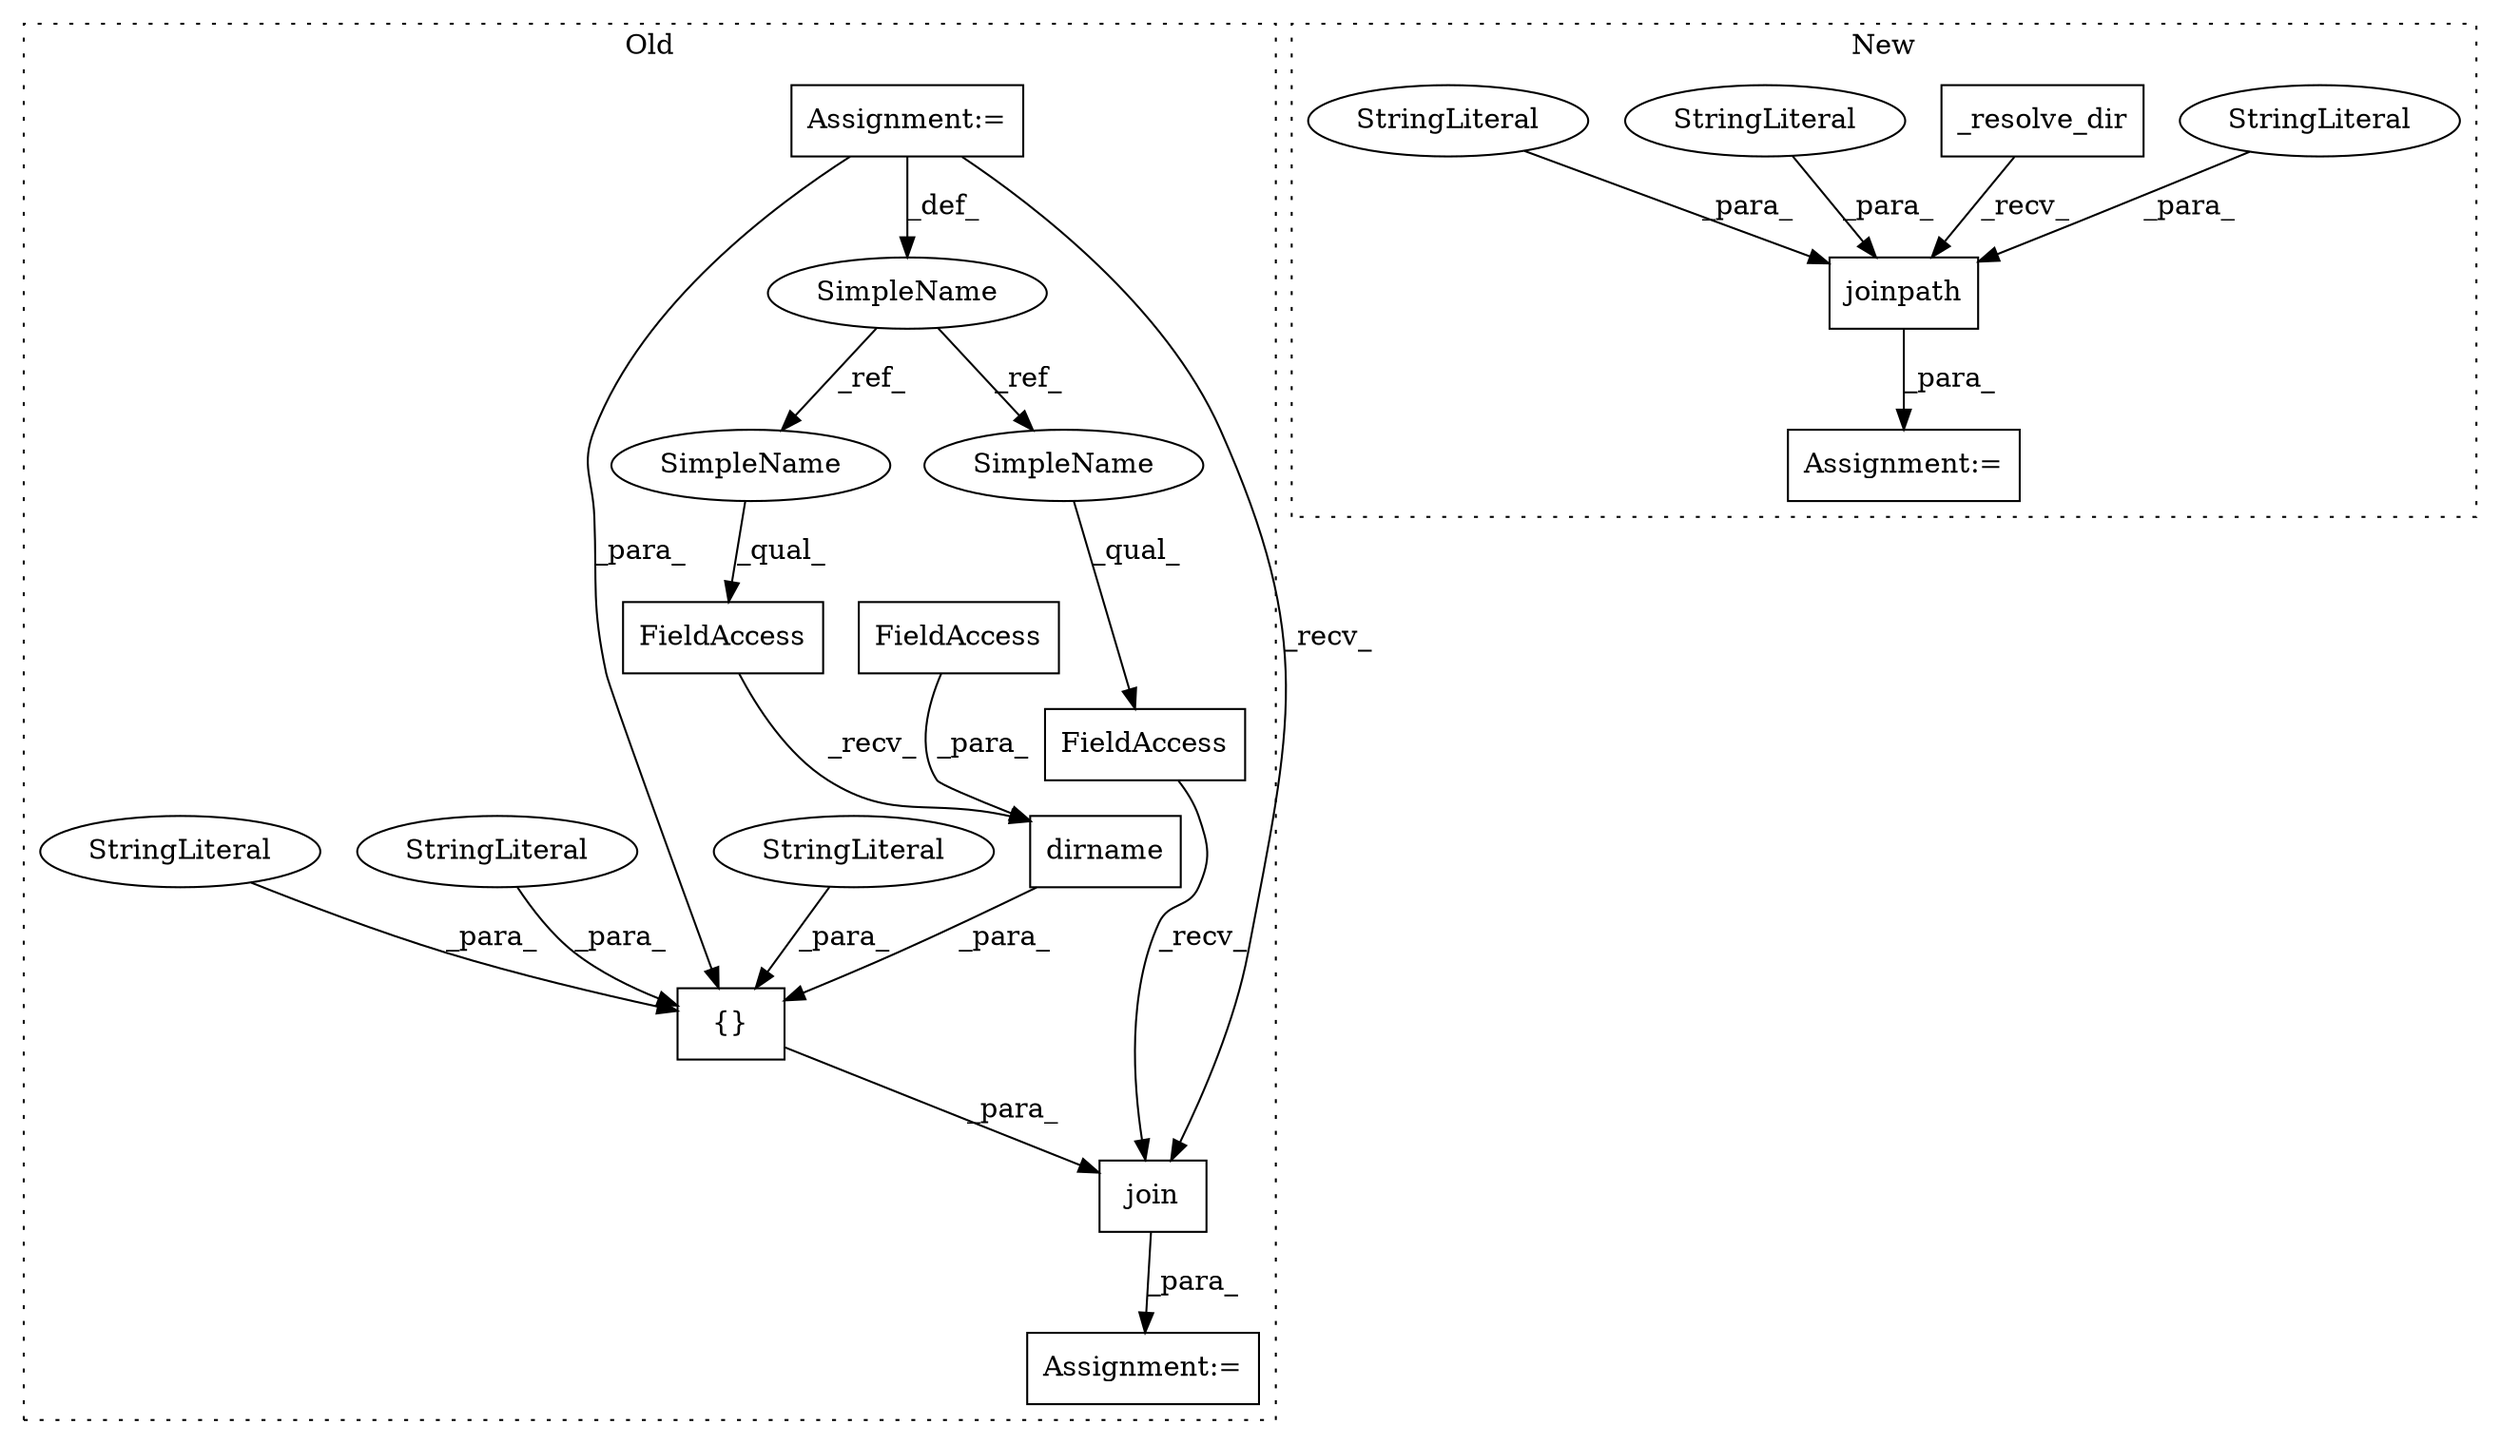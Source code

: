 digraph G {
subgraph cluster0 {
1 [label="dirname" a="32" s="709,725" l="8,1" shape="box"];
3 [label="FieldAccess" a="22" s="717" l="8" shape="box"];
4 [label="FieldAccess" a="22" s="701" l="7" shape="box"];
5 [label="SimpleName" a="42" s="658" l="2" shape="ellipse"];
6 [label="FieldAccess" a="22" s="676" l="6" shape="box"];
7 [label="join" a="32" s="683,795" l="5,1" shape="box"];
8 [label="Assignment:=" a="7" s="658" l="2" shape="box"];
11 [label="Assignment:=" a="7" s="675" l="1" shape="box"];
12 [label="{}" a="4" s="700,794" l="1,1" shape="box"];
13 [label="StringLiteral" a="45" s="727" l="12" shape="ellipse"];
14 [label="StringLiteral" a="45" s="740" l="17" shape="ellipse"];
15 [label="StringLiteral" a="45" s="758" l="36" shape="ellipse"];
19 [label="SimpleName" a="42" s="676" l="2" shape="ellipse"];
20 [label="SimpleName" a="42" s="701" l="2" shape="ellipse"];
label = "Old";
style="dotted";
}
subgraph cluster1 {
2 [label="joinpath" a="32" s="689,765" l="9,1" shape="box"];
9 [label="Assignment:=" a="7" s="673" l="1" shape="box"];
10 [label="StringLiteral" a="45" s="729" l="36" shape="ellipse"];
16 [label="StringLiteral" a="45" s="711" l="17" shape="ellipse"];
17 [label="_resolve_dir" a="32" s="674" l="14" shape="box"];
18 [label="StringLiteral" a="45" s="698" l="12" shape="ellipse"];
label = "New";
style="dotted";
}
1 -> 12 [label="_para_"];
2 -> 9 [label="_para_"];
3 -> 1 [label="_para_"];
4 -> 1 [label="_recv_"];
5 -> 20 [label="_ref_"];
5 -> 19 [label="_ref_"];
6 -> 7 [label="_recv_"];
7 -> 11 [label="_para_"];
8 -> 7 [label="_recv_"];
8 -> 12 [label="_para_"];
8 -> 5 [label="_def_"];
10 -> 2 [label="_para_"];
12 -> 7 [label="_para_"];
13 -> 12 [label="_para_"];
14 -> 12 [label="_para_"];
15 -> 12 [label="_para_"];
16 -> 2 [label="_para_"];
17 -> 2 [label="_recv_"];
18 -> 2 [label="_para_"];
19 -> 6 [label="_qual_"];
20 -> 4 [label="_qual_"];
}